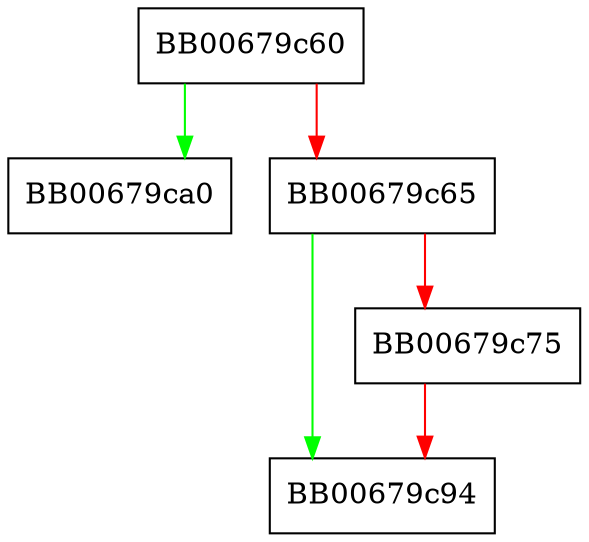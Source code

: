 digraph X509_EXTENSION_set_object {
  node [shape="box"];
  graph [splines=ortho];
  BB00679c60 -> BB00679ca0 [color="green"];
  BB00679c60 -> BB00679c65 [color="red"];
  BB00679c65 -> BB00679c94 [color="green"];
  BB00679c65 -> BB00679c75 [color="red"];
  BB00679c75 -> BB00679c94 [color="red"];
}